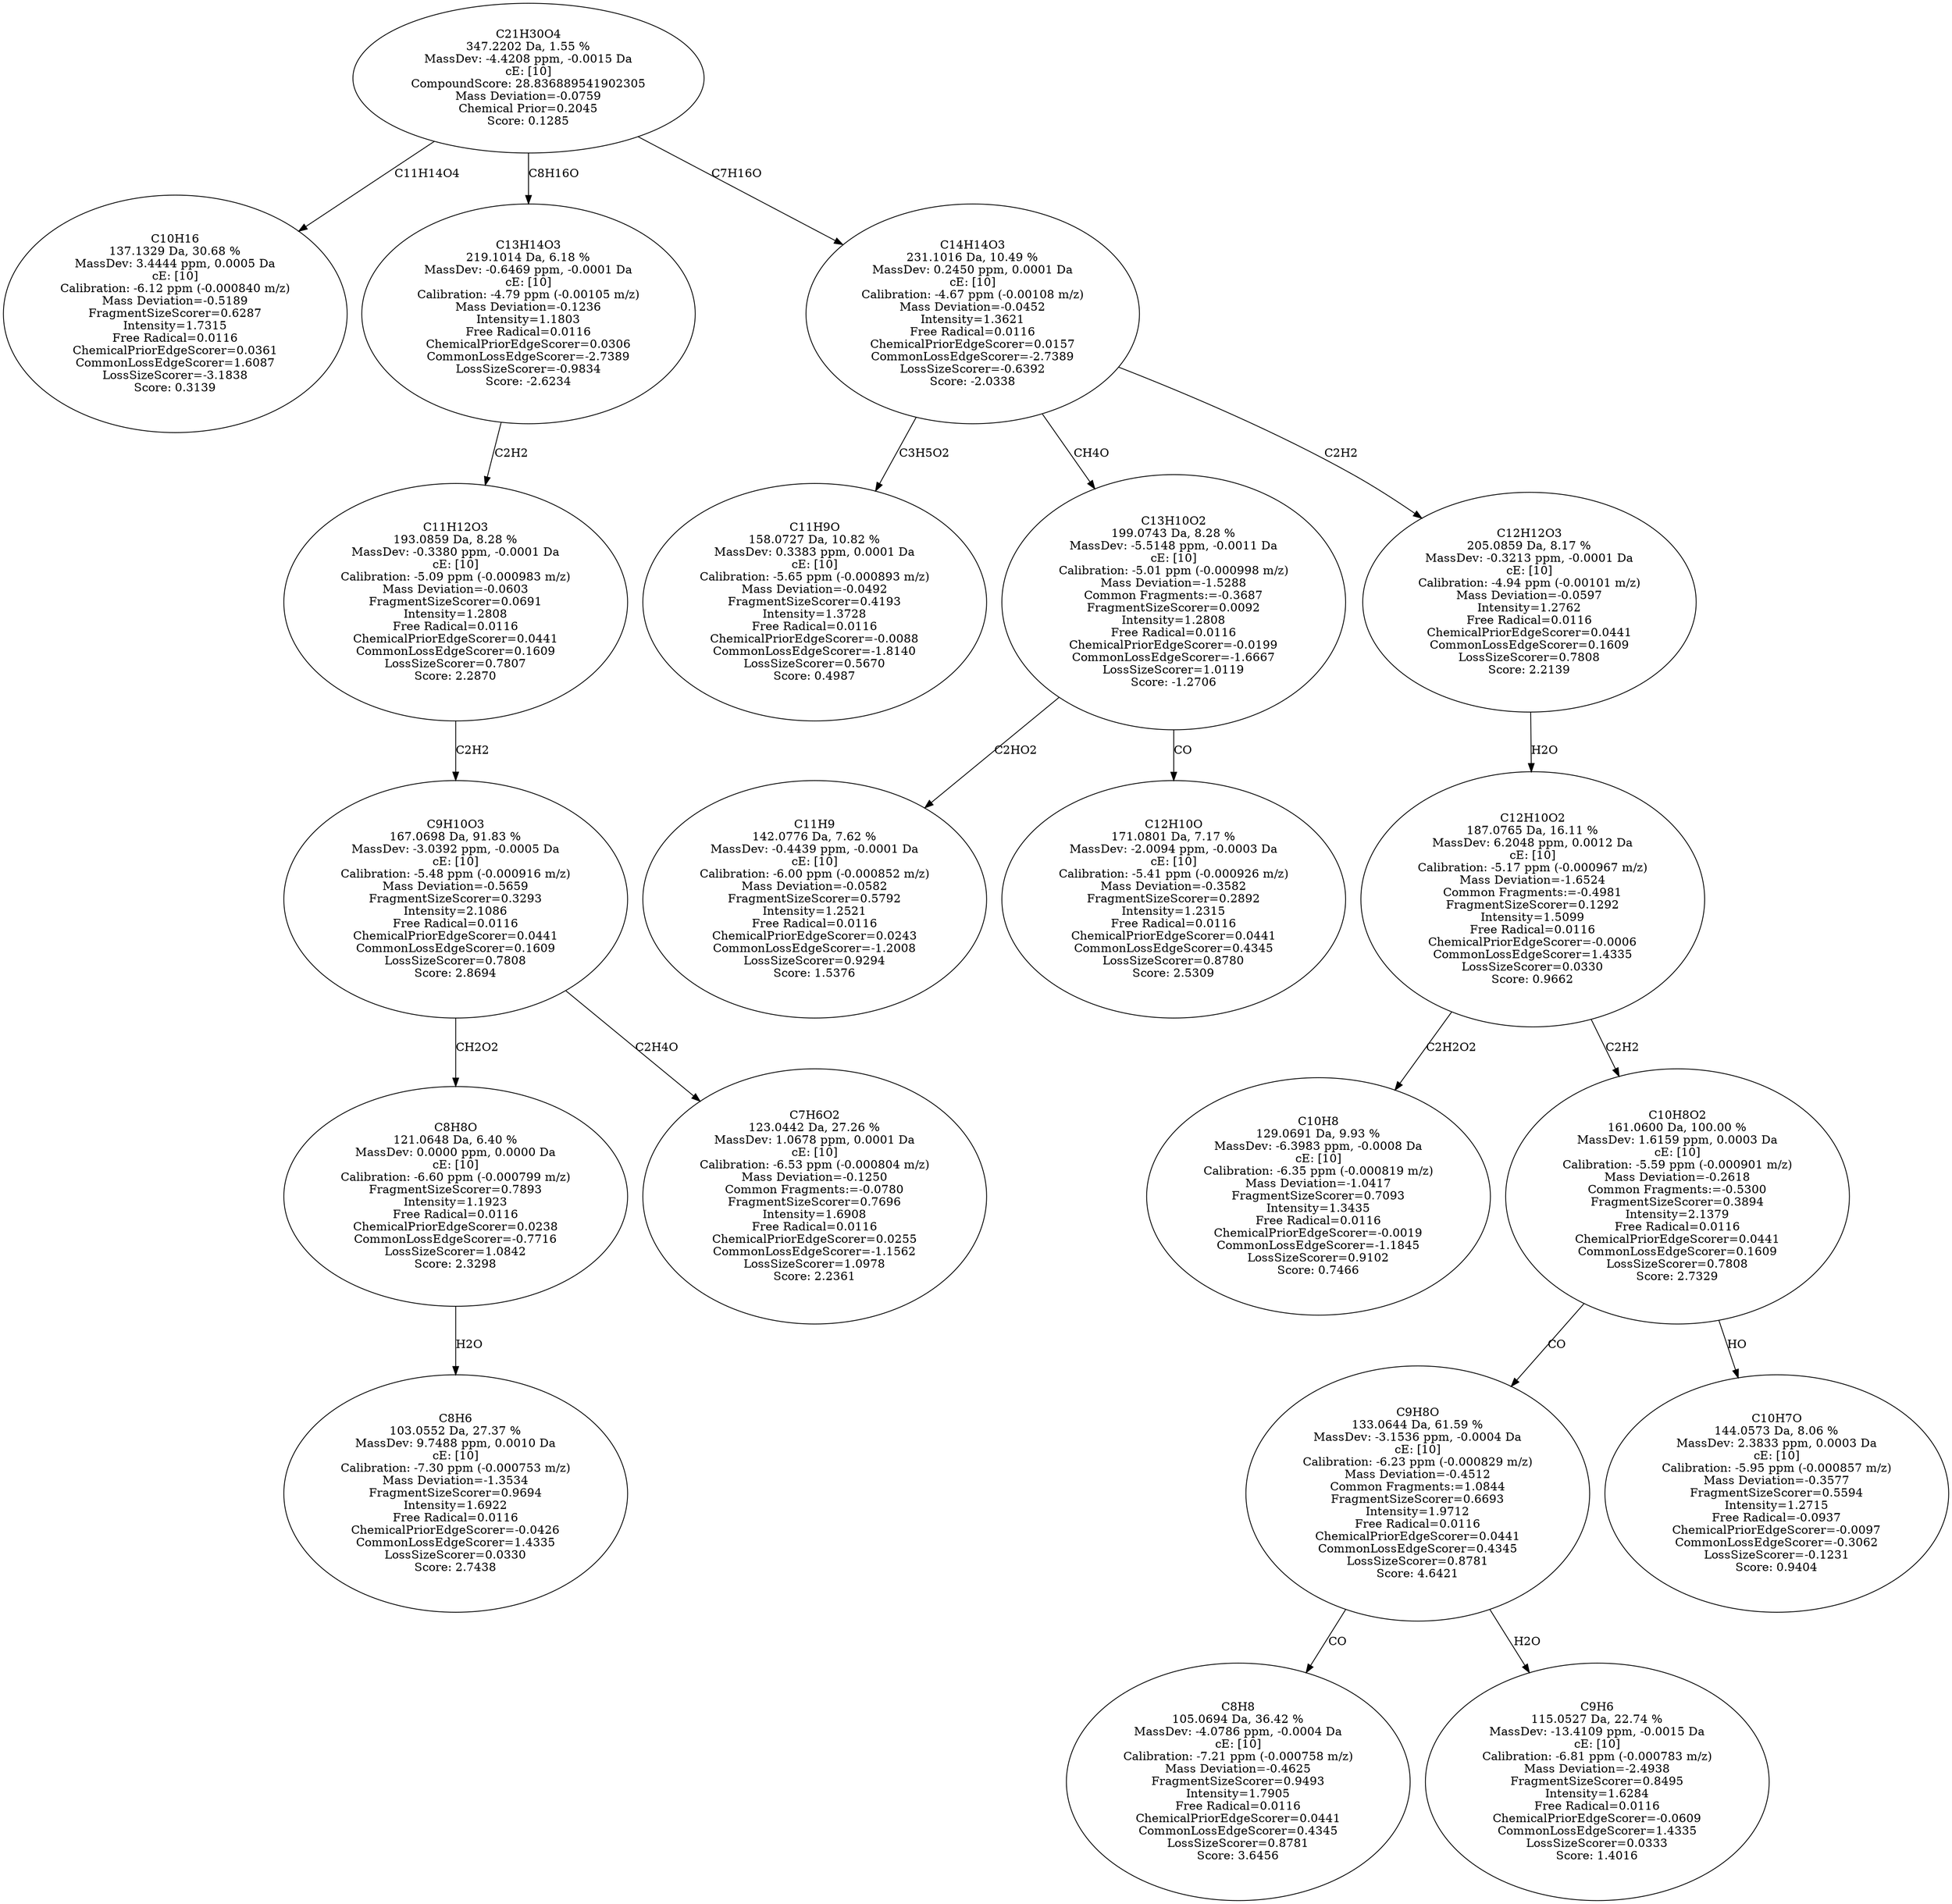 strict digraph {
v1 [label="C10H16\n137.1329 Da, 30.68 %\nMassDev: 3.4444 ppm, 0.0005 Da\ncE: [10]\nCalibration: -6.12 ppm (-0.000840 m/z)\nMass Deviation=-0.5189\nFragmentSizeScorer=0.6287\nIntensity=1.7315\nFree Radical=0.0116\nChemicalPriorEdgeScorer=0.0361\nCommonLossEdgeScorer=1.6087\nLossSizeScorer=-3.1838\nScore: 0.3139"];
v2 [label="C8H6\n103.0552 Da, 27.37 %\nMassDev: 9.7488 ppm, 0.0010 Da\ncE: [10]\nCalibration: -7.30 ppm (-0.000753 m/z)\nMass Deviation=-1.3534\nFragmentSizeScorer=0.9694\nIntensity=1.6922\nFree Radical=0.0116\nChemicalPriorEdgeScorer=-0.0426\nCommonLossEdgeScorer=1.4335\nLossSizeScorer=0.0330\nScore: 2.7438"];
v3 [label="C8H8O\n121.0648 Da, 6.40 %\nMassDev: 0.0000 ppm, 0.0000 Da\ncE: [10]\nCalibration: -6.60 ppm (-0.000799 m/z)\nFragmentSizeScorer=0.7893\nIntensity=1.1923\nFree Radical=0.0116\nChemicalPriorEdgeScorer=0.0238\nCommonLossEdgeScorer=-0.7716\nLossSizeScorer=1.0842\nScore: 2.3298"];
v4 [label="C7H6O2\n123.0442 Da, 27.26 %\nMassDev: 1.0678 ppm, 0.0001 Da\ncE: [10]\nCalibration: -6.53 ppm (-0.000804 m/z)\nMass Deviation=-0.1250\nCommon Fragments:=-0.0780\nFragmentSizeScorer=0.7696\nIntensity=1.6908\nFree Radical=0.0116\nChemicalPriorEdgeScorer=0.0255\nCommonLossEdgeScorer=-1.1562\nLossSizeScorer=1.0978\nScore: 2.2361"];
v5 [label="C9H10O3\n167.0698 Da, 91.83 %\nMassDev: -3.0392 ppm, -0.0005 Da\ncE: [10]\nCalibration: -5.48 ppm (-0.000916 m/z)\nMass Deviation=-0.5659\nFragmentSizeScorer=0.3293\nIntensity=2.1086\nFree Radical=0.0116\nChemicalPriorEdgeScorer=0.0441\nCommonLossEdgeScorer=0.1609\nLossSizeScorer=0.7808\nScore: 2.8694"];
v6 [label="C11H12O3\n193.0859 Da, 8.28 %\nMassDev: -0.3380 ppm, -0.0001 Da\ncE: [10]\nCalibration: -5.09 ppm (-0.000983 m/z)\nMass Deviation=-0.0603\nFragmentSizeScorer=0.0691\nIntensity=1.2808\nFree Radical=0.0116\nChemicalPriorEdgeScorer=0.0441\nCommonLossEdgeScorer=0.1609\nLossSizeScorer=0.7807\nScore: 2.2870"];
v7 [label="C13H14O3\n219.1014 Da, 6.18 %\nMassDev: -0.6469 ppm, -0.0001 Da\ncE: [10]\nCalibration: -4.79 ppm (-0.00105 m/z)\nMass Deviation=-0.1236\nIntensity=1.1803\nFree Radical=0.0116\nChemicalPriorEdgeScorer=0.0306\nCommonLossEdgeScorer=-2.7389\nLossSizeScorer=-0.9834\nScore: -2.6234"];
v8 [label="C11H9O\n158.0727 Da, 10.82 %\nMassDev: 0.3383 ppm, 0.0001 Da\ncE: [10]\nCalibration: -5.65 ppm (-0.000893 m/z)\nMass Deviation=-0.0492\nFragmentSizeScorer=0.4193\nIntensity=1.3728\nFree Radical=0.0116\nChemicalPriorEdgeScorer=-0.0088\nCommonLossEdgeScorer=-1.8140\nLossSizeScorer=0.5670\nScore: 0.4987"];
v9 [label="C11H9\n142.0776 Da, 7.62 %\nMassDev: -0.4439 ppm, -0.0001 Da\ncE: [10]\nCalibration: -6.00 ppm (-0.000852 m/z)\nMass Deviation=-0.0582\nFragmentSizeScorer=0.5792\nIntensity=1.2521\nFree Radical=0.0116\nChemicalPriorEdgeScorer=0.0243\nCommonLossEdgeScorer=-1.2008\nLossSizeScorer=0.9294\nScore: 1.5376"];
v10 [label="C12H10O\n171.0801 Da, 7.17 %\nMassDev: -2.0094 ppm, -0.0003 Da\ncE: [10]\nCalibration: -5.41 ppm (-0.000926 m/z)\nMass Deviation=-0.3582\nFragmentSizeScorer=0.2892\nIntensity=1.2315\nFree Radical=0.0116\nChemicalPriorEdgeScorer=0.0441\nCommonLossEdgeScorer=0.4345\nLossSizeScorer=0.8780\nScore: 2.5309"];
v11 [label="C13H10O2\n199.0743 Da, 8.28 %\nMassDev: -5.5148 ppm, -0.0011 Da\ncE: [10]\nCalibration: -5.01 ppm (-0.000998 m/z)\nMass Deviation=-1.5288\nCommon Fragments:=-0.3687\nFragmentSizeScorer=0.0092\nIntensity=1.2808\nFree Radical=0.0116\nChemicalPriorEdgeScorer=-0.0199\nCommonLossEdgeScorer=-1.6667\nLossSizeScorer=1.0119\nScore: -1.2706"];
v12 [label="C10H8\n129.0691 Da, 9.93 %\nMassDev: -6.3983 ppm, -0.0008 Da\ncE: [10]\nCalibration: -6.35 ppm (-0.000819 m/z)\nMass Deviation=-1.0417\nFragmentSizeScorer=0.7093\nIntensity=1.3435\nFree Radical=0.0116\nChemicalPriorEdgeScorer=-0.0019\nCommonLossEdgeScorer=-1.1845\nLossSizeScorer=0.9102\nScore: 0.7466"];
v13 [label="C8H8\n105.0694 Da, 36.42 %\nMassDev: -4.0786 ppm, -0.0004 Da\ncE: [10]\nCalibration: -7.21 ppm (-0.000758 m/z)\nMass Deviation=-0.4625\nFragmentSizeScorer=0.9493\nIntensity=1.7905\nFree Radical=0.0116\nChemicalPriorEdgeScorer=0.0441\nCommonLossEdgeScorer=0.4345\nLossSizeScorer=0.8781\nScore: 3.6456"];
v14 [label="C9H6\n115.0527 Da, 22.74 %\nMassDev: -13.4109 ppm, -0.0015 Da\ncE: [10]\nCalibration: -6.81 ppm (-0.000783 m/z)\nMass Deviation=-2.4938\nFragmentSizeScorer=0.8495\nIntensity=1.6284\nFree Radical=0.0116\nChemicalPriorEdgeScorer=-0.0609\nCommonLossEdgeScorer=1.4335\nLossSizeScorer=0.0333\nScore: 1.4016"];
v15 [label="C9H8O\n133.0644 Da, 61.59 %\nMassDev: -3.1536 ppm, -0.0004 Da\ncE: [10]\nCalibration: -6.23 ppm (-0.000829 m/z)\nMass Deviation=-0.4512\nCommon Fragments:=1.0844\nFragmentSizeScorer=0.6693\nIntensity=1.9712\nFree Radical=0.0116\nChemicalPriorEdgeScorer=0.0441\nCommonLossEdgeScorer=0.4345\nLossSizeScorer=0.8781\nScore: 4.6421"];
v16 [label="C10H7O\n144.0573 Da, 8.06 %\nMassDev: 2.3833 ppm, 0.0003 Da\ncE: [10]\nCalibration: -5.95 ppm (-0.000857 m/z)\nMass Deviation=-0.3577\nFragmentSizeScorer=0.5594\nIntensity=1.2715\nFree Radical=-0.0937\nChemicalPriorEdgeScorer=-0.0097\nCommonLossEdgeScorer=-0.3062\nLossSizeScorer=-0.1231\nScore: 0.9404"];
v17 [label="C10H8O2\n161.0600 Da, 100.00 %\nMassDev: 1.6159 ppm, 0.0003 Da\ncE: [10]\nCalibration: -5.59 ppm (-0.000901 m/z)\nMass Deviation=-0.2618\nCommon Fragments:=-0.5300\nFragmentSizeScorer=0.3894\nIntensity=2.1379\nFree Radical=0.0116\nChemicalPriorEdgeScorer=0.0441\nCommonLossEdgeScorer=0.1609\nLossSizeScorer=0.7808\nScore: 2.7329"];
v18 [label="C12H10O2\n187.0765 Da, 16.11 %\nMassDev: 6.2048 ppm, 0.0012 Da\ncE: [10]\nCalibration: -5.17 ppm (-0.000967 m/z)\nMass Deviation=-1.6524\nCommon Fragments:=-0.4981\nFragmentSizeScorer=0.1292\nIntensity=1.5099\nFree Radical=0.0116\nChemicalPriorEdgeScorer=-0.0006\nCommonLossEdgeScorer=1.4335\nLossSizeScorer=0.0330\nScore: 0.9662"];
v19 [label="C12H12O3\n205.0859 Da, 8.17 %\nMassDev: -0.3213 ppm, -0.0001 Da\ncE: [10]\nCalibration: -4.94 ppm (-0.00101 m/z)\nMass Deviation=-0.0597\nIntensity=1.2762\nFree Radical=0.0116\nChemicalPriorEdgeScorer=0.0441\nCommonLossEdgeScorer=0.1609\nLossSizeScorer=0.7808\nScore: 2.2139"];
v20 [label="C14H14O3\n231.1016 Da, 10.49 %\nMassDev: 0.2450 ppm, 0.0001 Da\ncE: [10]\nCalibration: -4.67 ppm (-0.00108 m/z)\nMass Deviation=-0.0452\nIntensity=1.3621\nFree Radical=0.0116\nChemicalPriorEdgeScorer=0.0157\nCommonLossEdgeScorer=-2.7389\nLossSizeScorer=-0.6392\nScore: -2.0338"];
v21 [label="C21H30O4\n347.2202 Da, 1.55 %\nMassDev: -4.4208 ppm, -0.0015 Da\ncE: [10]\nCompoundScore: 28.836889541902305\nMass Deviation=-0.0759\nChemical Prior=0.2045\nScore: 0.1285"];
v21 -> v1 [label="C11H14O4"];
v3 -> v2 [label="H2O"];
v5 -> v3 [label="CH2O2"];
v5 -> v4 [label="C2H4O"];
v6 -> v5 [label="C2H2"];
v7 -> v6 [label="C2H2"];
v21 -> v7 [label="C8H16O"];
v20 -> v8 [label="C3H5O2"];
v11 -> v9 [label="C2HO2"];
v11 -> v10 [label="CO"];
v20 -> v11 [label="CH4O"];
v18 -> v12 [label="C2H2O2"];
v15 -> v13 [label="CO"];
v15 -> v14 [label="H2O"];
v17 -> v15 [label="CO"];
v17 -> v16 [label="HO"];
v18 -> v17 [label="C2H2"];
v19 -> v18 [label="H2O"];
v20 -> v19 [label="C2H2"];
v21 -> v20 [label="C7H16O"];
}